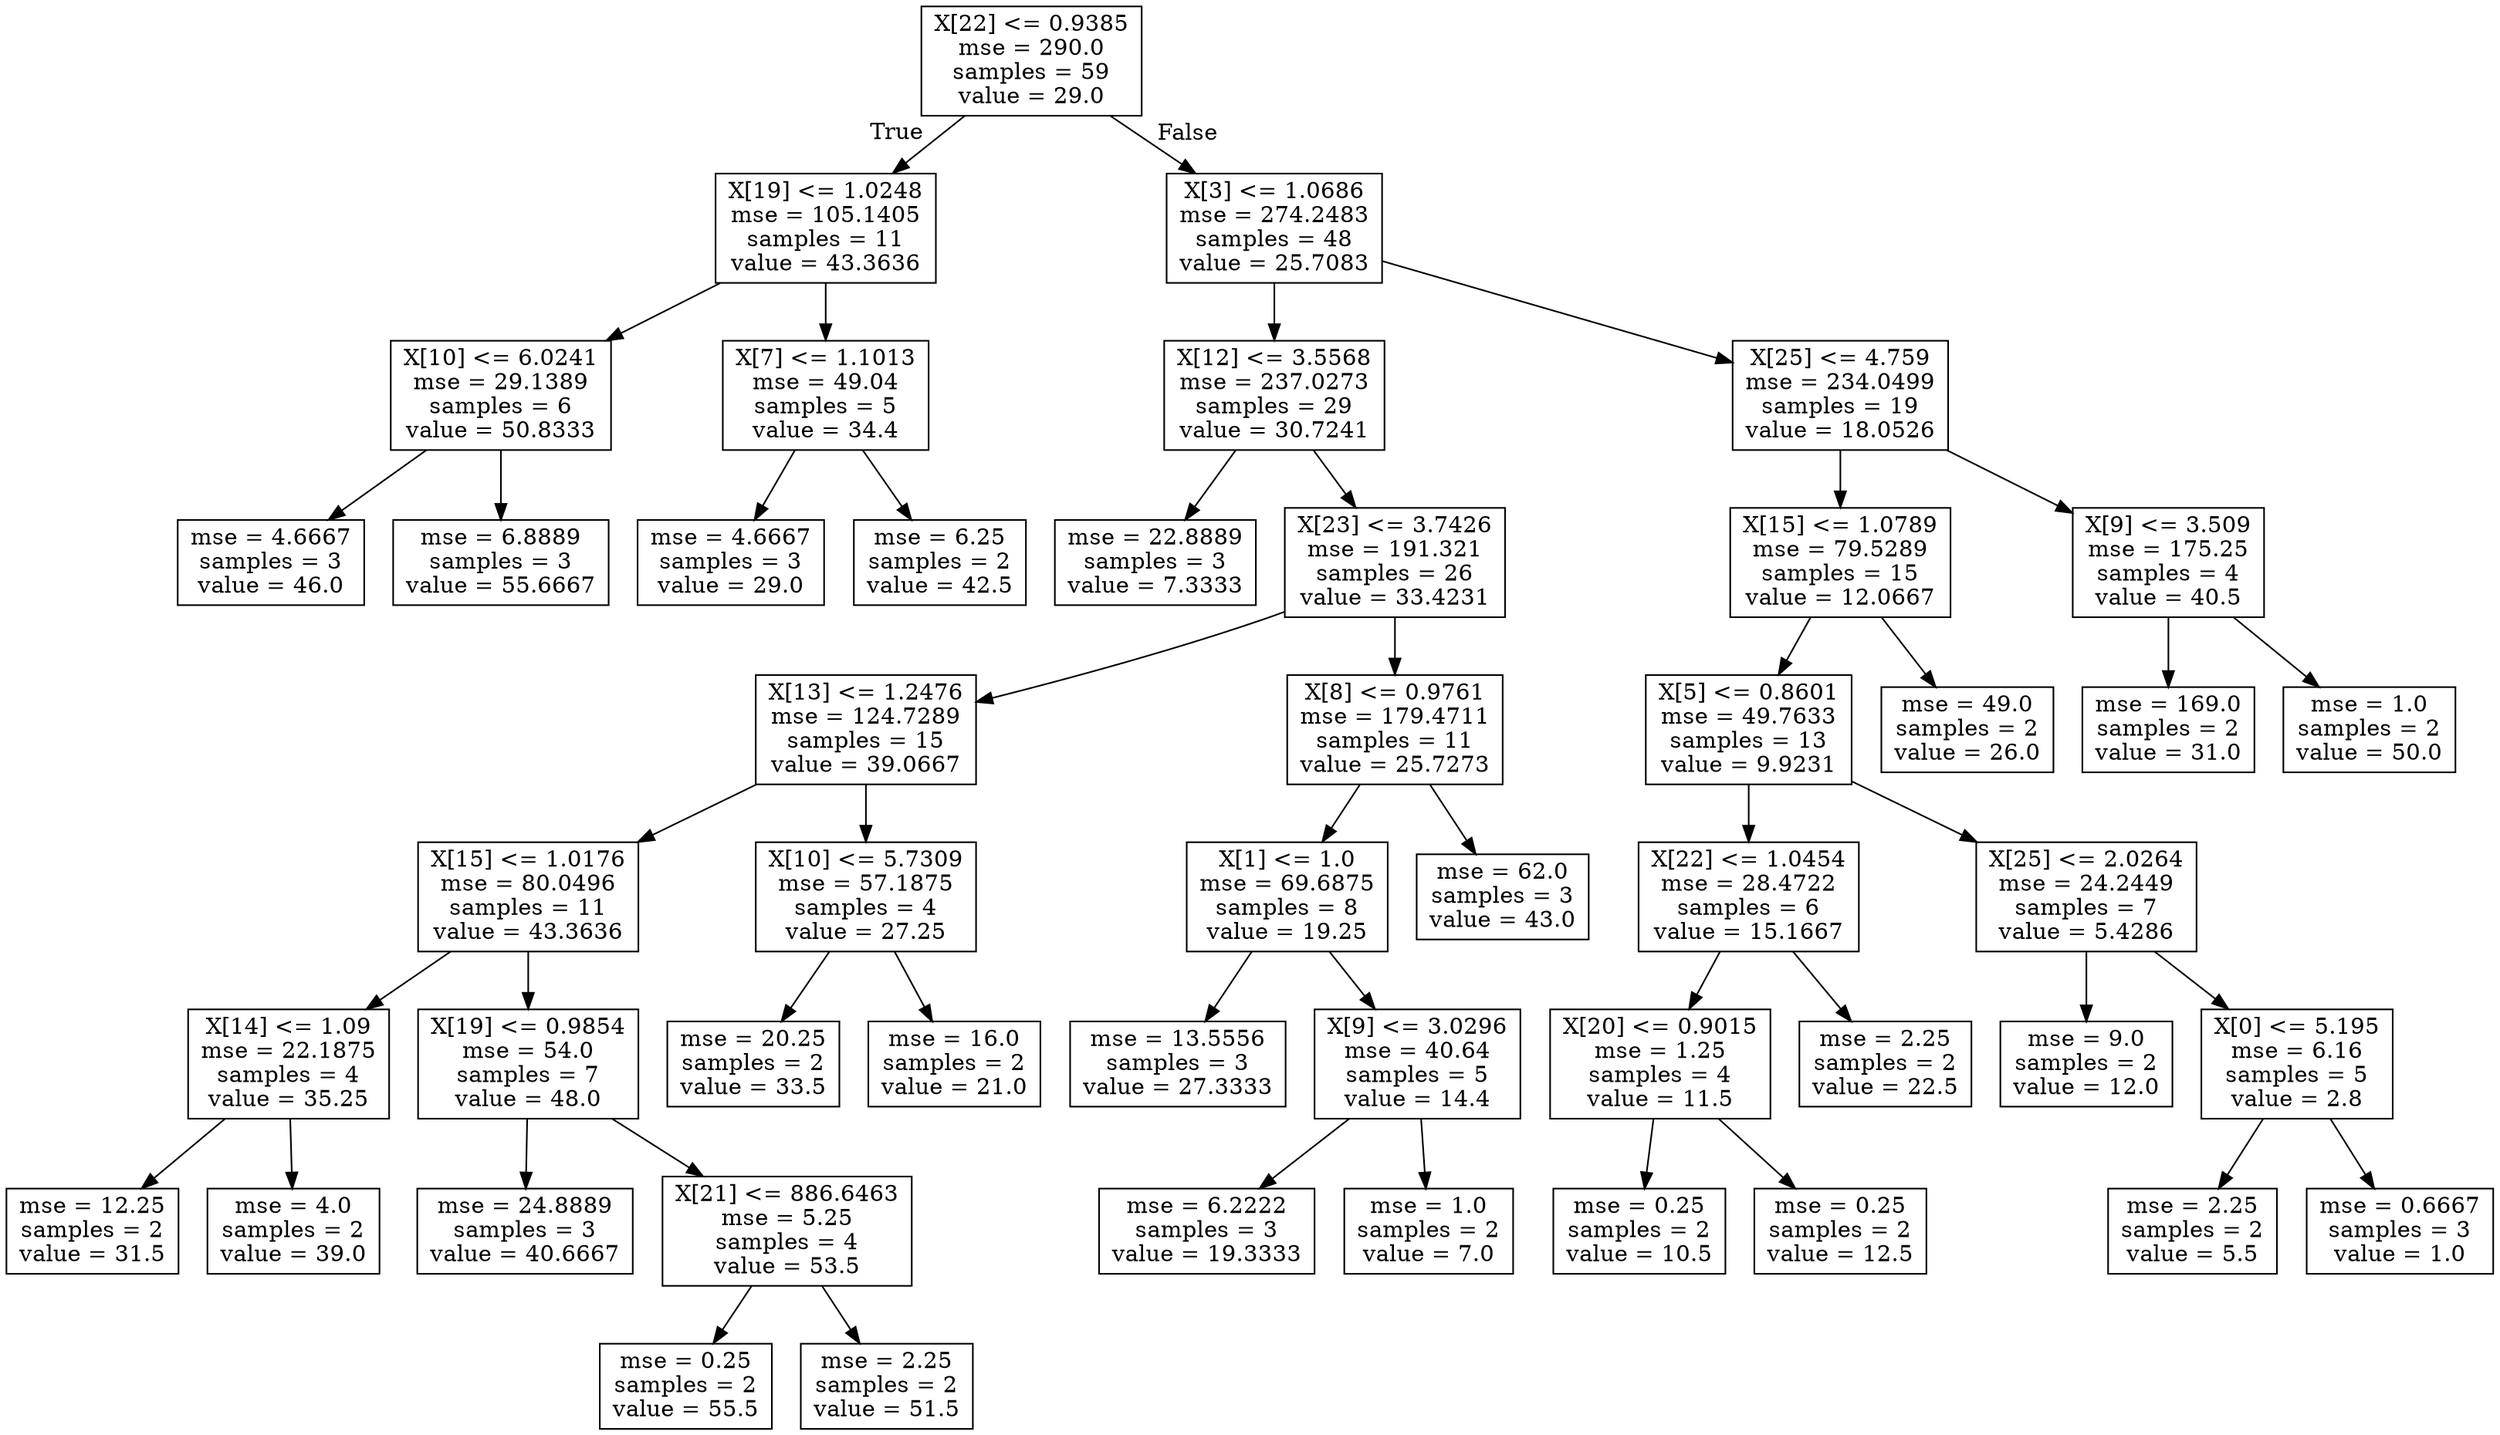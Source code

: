 digraph Tree {
node [shape=box] ;
0 [label="X[22] <= 0.9385\nmse = 290.0\nsamples = 59\nvalue = 29.0"] ;
1 [label="X[19] <= 1.0248\nmse = 105.1405\nsamples = 11\nvalue = 43.3636"] ;
0 -> 1 [labeldistance=2.5, labelangle=45, headlabel="True"] ;
2 [label="X[10] <= 6.0241\nmse = 29.1389\nsamples = 6\nvalue = 50.8333"] ;
1 -> 2 ;
3 [label="mse = 4.6667\nsamples = 3\nvalue = 46.0"] ;
2 -> 3 ;
4 [label="mse = 6.8889\nsamples = 3\nvalue = 55.6667"] ;
2 -> 4 ;
5 [label="X[7] <= 1.1013\nmse = 49.04\nsamples = 5\nvalue = 34.4"] ;
1 -> 5 ;
6 [label="mse = 4.6667\nsamples = 3\nvalue = 29.0"] ;
5 -> 6 ;
7 [label="mse = 6.25\nsamples = 2\nvalue = 42.5"] ;
5 -> 7 ;
8 [label="X[3] <= 1.0686\nmse = 274.2483\nsamples = 48\nvalue = 25.7083"] ;
0 -> 8 [labeldistance=2.5, labelangle=-45, headlabel="False"] ;
9 [label="X[12] <= 3.5568\nmse = 237.0273\nsamples = 29\nvalue = 30.7241"] ;
8 -> 9 ;
10 [label="mse = 22.8889\nsamples = 3\nvalue = 7.3333"] ;
9 -> 10 ;
11 [label="X[23] <= 3.7426\nmse = 191.321\nsamples = 26\nvalue = 33.4231"] ;
9 -> 11 ;
12 [label="X[13] <= 1.2476\nmse = 124.7289\nsamples = 15\nvalue = 39.0667"] ;
11 -> 12 ;
13 [label="X[15] <= 1.0176\nmse = 80.0496\nsamples = 11\nvalue = 43.3636"] ;
12 -> 13 ;
14 [label="X[14] <= 1.09\nmse = 22.1875\nsamples = 4\nvalue = 35.25"] ;
13 -> 14 ;
15 [label="mse = 12.25\nsamples = 2\nvalue = 31.5"] ;
14 -> 15 ;
16 [label="mse = 4.0\nsamples = 2\nvalue = 39.0"] ;
14 -> 16 ;
17 [label="X[19] <= 0.9854\nmse = 54.0\nsamples = 7\nvalue = 48.0"] ;
13 -> 17 ;
18 [label="mse = 24.8889\nsamples = 3\nvalue = 40.6667"] ;
17 -> 18 ;
19 [label="X[21] <= 886.6463\nmse = 5.25\nsamples = 4\nvalue = 53.5"] ;
17 -> 19 ;
20 [label="mse = 0.25\nsamples = 2\nvalue = 55.5"] ;
19 -> 20 ;
21 [label="mse = 2.25\nsamples = 2\nvalue = 51.5"] ;
19 -> 21 ;
22 [label="X[10] <= 5.7309\nmse = 57.1875\nsamples = 4\nvalue = 27.25"] ;
12 -> 22 ;
23 [label="mse = 20.25\nsamples = 2\nvalue = 33.5"] ;
22 -> 23 ;
24 [label="mse = 16.0\nsamples = 2\nvalue = 21.0"] ;
22 -> 24 ;
25 [label="X[8] <= 0.9761\nmse = 179.4711\nsamples = 11\nvalue = 25.7273"] ;
11 -> 25 ;
26 [label="X[1] <= 1.0\nmse = 69.6875\nsamples = 8\nvalue = 19.25"] ;
25 -> 26 ;
27 [label="mse = 13.5556\nsamples = 3\nvalue = 27.3333"] ;
26 -> 27 ;
28 [label="X[9] <= 3.0296\nmse = 40.64\nsamples = 5\nvalue = 14.4"] ;
26 -> 28 ;
29 [label="mse = 6.2222\nsamples = 3\nvalue = 19.3333"] ;
28 -> 29 ;
30 [label="mse = 1.0\nsamples = 2\nvalue = 7.0"] ;
28 -> 30 ;
31 [label="mse = 62.0\nsamples = 3\nvalue = 43.0"] ;
25 -> 31 ;
32 [label="X[25] <= 4.759\nmse = 234.0499\nsamples = 19\nvalue = 18.0526"] ;
8 -> 32 ;
33 [label="X[15] <= 1.0789\nmse = 79.5289\nsamples = 15\nvalue = 12.0667"] ;
32 -> 33 ;
34 [label="X[5] <= 0.8601\nmse = 49.7633\nsamples = 13\nvalue = 9.9231"] ;
33 -> 34 ;
35 [label="X[22] <= 1.0454\nmse = 28.4722\nsamples = 6\nvalue = 15.1667"] ;
34 -> 35 ;
36 [label="X[20] <= 0.9015\nmse = 1.25\nsamples = 4\nvalue = 11.5"] ;
35 -> 36 ;
37 [label="mse = 0.25\nsamples = 2\nvalue = 10.5"] ;
36 -> 37 ;
38 [label="mse = 0.25\nsamples = 2\nvalue = 12.5"] ;
36 -> 38 ;
39 [label="mse = 2.25\nsamples = 2\nvalue = 22.5"] ;
35 -> 39 ;
40 [label="X[25] <= 2.0264\nmse = 24.2449\nsamples = 7\nvalue = 5.4286"] ;
34 -> 40 ;
41 [label="mse = 9.0\nsamples = 2\nvalue = 12.0"] ;
40 -> 41 ;
42 [label="X[0] <= 5.195\nmse = 6.16\nsamples = 5\nvalue = 2.8"] ;
40 -> 42 ;
43 [label="mse = 2.25\nsamples = 2\nvalue = 5.5"] ;
42 -> 43 ;
44 [label="mse = 0.6667\nsamples = 3\nvalue = 1.0"] ;
42 -> 44 ;
45 [label="mse = 49.0\nsamples = 2\nvalue = 26.0"] ;
33 -> 45 ;
46 [label="X[9] <= 3.509\nmse = 175.25\nsamples = 4\nvalue = 40.5"] ;
32 -> 46 ;
47 [label="mse = 169.0\nsamples = 2\nvalue = 31.0"] ;
46 -> 47 ;
48 [label="mse = 1.0\nsamples = 2\nvalue = 50.0"] ;
46 -> 48 ;
}